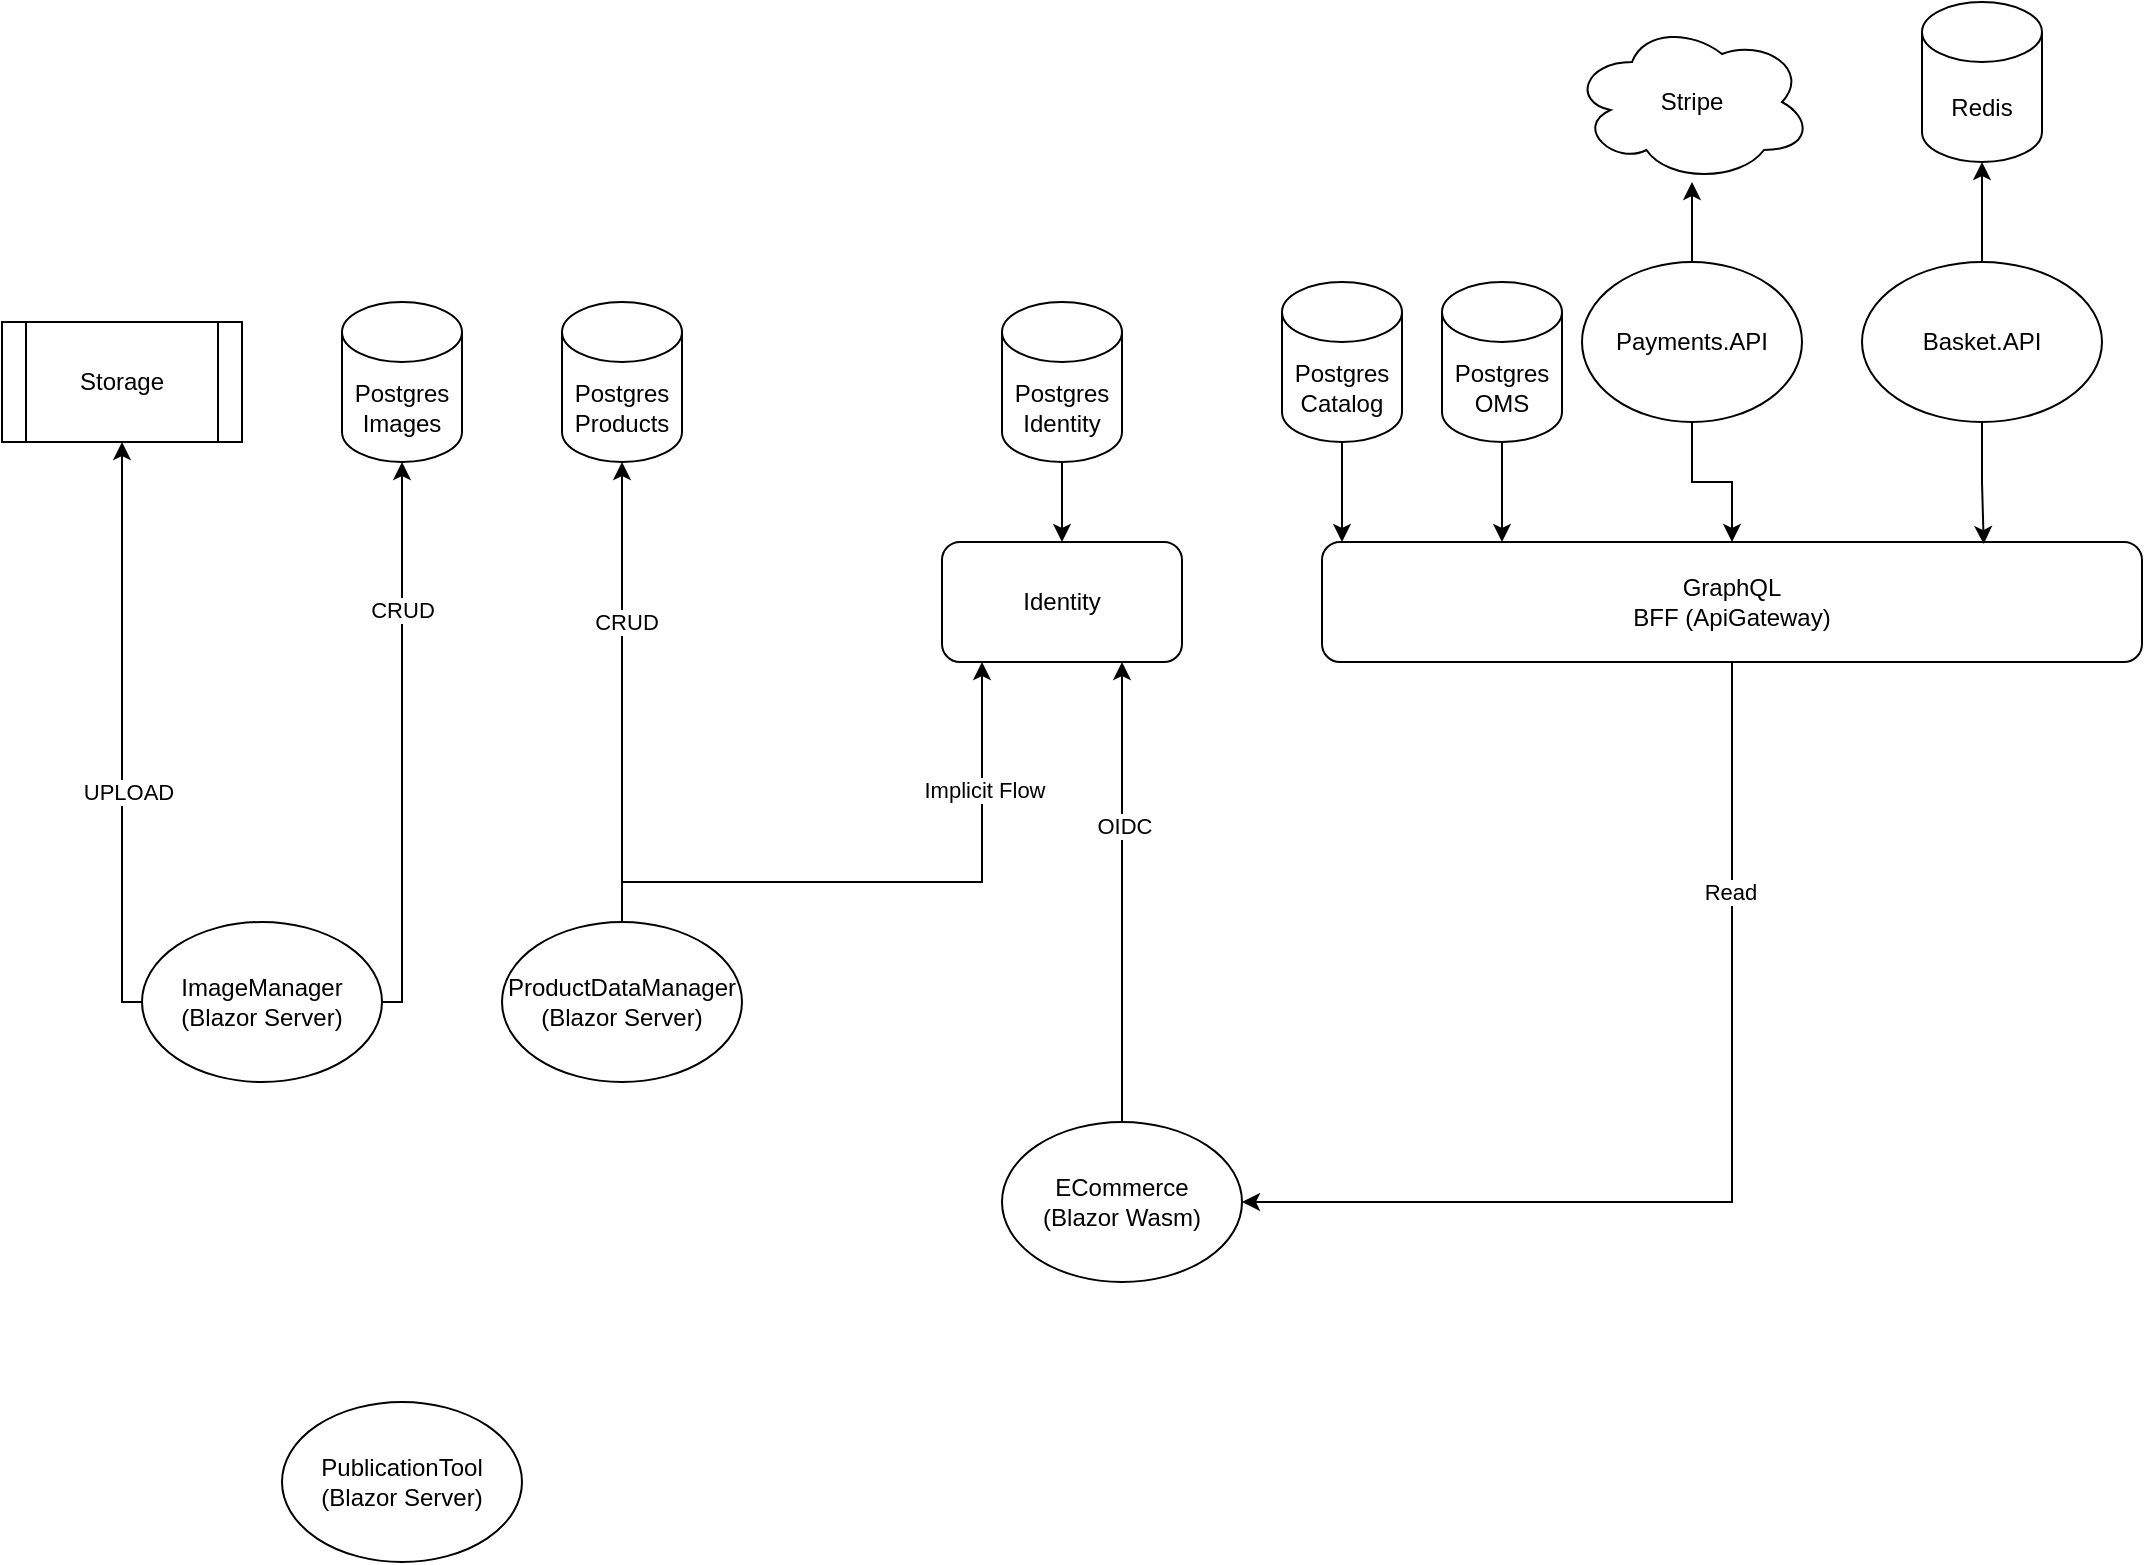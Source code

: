 <mxfile version="20.8.13" type="github"><diagram name="Page-1" id="laigqt-nS2VQjan_4VSc"><mxGraphModel dx="2124" dy="1777" grid="1" gridSize="10" guides="1" tooltips="1" connect="1" arrows="1" fold="1" page="1" pageScale="1" pageWidth="850" pageHeight="1100" math="0" shadow="0"><root><mxCell id="0"/><mxCell id="1" parent="0"/><mxCell id="cEPrI5RgWt2F6w14Lxc4-1" value="Identity" style="rounded=1;whiteSpace=wrap;html=1;" vertex="1" parent="1"><mxGeometry x="390" y="250" width="120" height="60" as="geometry"/></mxCell><mxCell id="cEPrI5RgWt2F6w14Lxc4-3" value="&lt;div&gt;Postgres&lt;/div&gt;&lt;div&gt;Products&lt;br&gt;&lt;/div&gt;" style="shape=cylinder3;whiteSpace=wrap;html=1;boundedLbl=1;backgroundOutline=1;size=15;" vertex="1" parent="1"><mxGeometry x="200" y="130" width="60" height="80" as="geometry"/></mxCell><mxCell id="cEPrI5RgWt2F6w14Lxc4-5" style="edgeStyle=orthogonalEdgeStyle;rounded=0;orthogonalLoop=1;jettySize=auto;html=1;exitX=0.5;exitY=1;exitDx=0;exitDy=0;exitPerimeter=0;entryX=0.5;entryY=0;entryDx=0;entryDy=0;" edge="1" parent="1" source="cEPrI5RgWt2F6w14Lxc4-4" target="cEPrI5RgWt2F6w14Lxc4-1"><mxGeometry relative="1" as="geometry"/></mxCell><mxCell id="cEPrI5RgWt2F6w14Lxc4-4" value="&lt;div&gt;Postgres&lt;/div&gt;&lt;div&gt;Identity&lt;/div&gt;" style="shape=cylinder3;whiteSpace=wrap;html=1;boundedLbl=1;backgroundOutline=1;size=15;" vertex="1" parent="1"><mxGeometry x="420" y="130" width="60" height="80" as="geometry"/></mxCell><mxCell id="cEPrI5RgWt2F6w14Lxc4-11" style="edgeStyle=orthogonalEdgeStyle;rounded=0;orthogonalLoop=1;jettySize=auto;html=1;" edge="1" parent="1" source="cEPrI5RgWt2F6w14Lxc4-7"><mxGeometry relative="1" as="geometry"><mxPoint x="410" y="310" as="targetPoint"/><Array as="points"><mxPoint x="230" y="420"/><mxPoint x="410" y="420"/><mxPoint x="410" y="310"/></Array></mxGeometry></mxCell><mxCell id="cEPrI5RgWt2F6w14Lxc4-12" value="Implicit Flow" style="edgeLabel;html=1;align=center;verticalAlign=middle;resizable=0;points=[];" vertex="1" connectable="0" parent="cEPrI5RgWt2F6w14Lxc4-11"><mxGeometry x="0.588" y="-1" relative="1" as="geometry"><mxPoint as="offset"/></mxGeometry></mxCell><mxCell id="cEPrI5RgWt2F6w14Lxc4-19" style="edgeStyle=orthogonalEdgeStyle;rounded=0;orthogonalLoop=1;jettySize=auto;html=1;entryX=0.5;entryY=1;entryDx=0;entryDy=0;entryPerimeter=0;" edge="1" parent="1" source="cEPrI5RgWt2F6w14Lxc4-7" target="cEPrI5RgWt2F6w14Lxc4-3"><mxGeometry relative="1" as="geometry"/></mxCell><mxCell id="cEPrI5RgWt2F6w14Lxc4-20" value="CRUD" style="edgeLabel;html=1;align=center;verticalAlign=middle;resizable=0;points=[];" vertex="1" connectable="0" parent="cEPrI5RgWt2F6w14Lxc4-19"><mxGeometry x="0.304" y="-2" relative="1" as="geometry"><mxPoint as="offset"/></mxGeometry></mxCell><mxCell id="cEPrI5RgWt2F6w14Lxc4-7" value="&lt;div&gt;ProductDataManager&lt;/div&gt;&lt;div&gt;(Blazor Server)&lt;br&gt;&lt;/div&gt;" style="ellipse;whiteSpace=wrap;html=1;" vertex="1" parent="1"><mxGeometry x="170" y="440" width="120" height="80" as="geometry"/></mxCell><mxCell id="cEPrI5RgWt2F6w14Lxc4-9" style="edgeStyle=orthogonalEdgeStyle;rounded=0;orthogonalLoop=1;jettySize=auto;html=1;exitX=0.5;exitY=0;exitDx=0;exitDy=0;entryX=0.75;entryY=1;entryDx=0;entryDy=0;" edge="1" parent="1" source="cEPrI5RgWt2F6w14Lxc4-8" target="cEPrI5RgWt2F6w14Lxc4-1"><mxGeometry relative="1" as="geometry"><Array as="points"><mxPoint x="480" y="440"/></Array></mxGeometry></mxCell><mxCell id="cEPrI5RgWt2F6w14Lxc4-10" value="&lt;div&gt;OIDC&lt;/div&gt;" style="edgeLabel;html=1;align=center;verticalAlign=middle;resizable=0;points=[];" vertex="1" connectable="0" parent="cEPrI5RgWt2F6w14Lxc4-9"><mxGeometry x="0.292" y="-1" relative="1" as="geometry"><mxPoint as="offset"/></mxGeometry></mxCell><mxCell id="cEPrI5RgWt2F6w14Lxc4-8" value="&lt;div&gt;ECommerce&lt;/div&gt;&lt;div&gt;(Blazor Wasm)&lt;br&gt;&lt;/div&gt;" style="ellipse;whiteSpace=wrap;html=1;" vertex="1" parent="1"><mxGeometry x="420" y="540" width="120" height="80" as="geometry"/></mxCell><mxCell id="cEPrI5RgWt2F6w14Lxc4-17" value="" style="edgeStyle=orthogonalEdgeStyle;rounded=0;orthogonalLoop=1;jettySize=auto;html=1;" edge="1" parent="1" source="cEPrI5RgWt2F6w14Lxc4-15" target="cEPrI5RgWt2F6w14Lxc4-16"><mxGeometry relative="1" as="geometry"><Array as="points"><mxPoint x="590" y="220"/><mxPoint x="590" y="220"/></Array></mxGeometry></mxCell><mxCell id="cEPrI5RgWt2F6w14Lxc4-15" value="&lt;div&gt;Postgres&lt;/div&gt;&lt;div&gt;Catalog&lt;br&gt;&lt;/div&gt;" style="shape=cylinder3;whiteSpace=wrap;html=1;boundedLbl=1;backgroundOutline=1;size=15;" vertex="1" parent="1"><mxGeometry x="560" y="120" width="60" height="80" as="geometry"/></mxCell><mxCell id="cEPrI5RgWt2F6w14Lxc4-18" style="edgeStyle=orthogonalEdgeStyle;rounded=0;orthogonalLoop=1;jettySize=auto;html=1;entryX=1;entryY=0.5;entryDx=0;entryDy=0;exitX=0.5;exitY=1;exitDx=0;exitDy=0;" edge="1" parent="1" source="cEPrI5RgWt2F6w14Lxc4-16" target="cEPrI5RgWt2F6w14Lxc4-8"><mxGeometry relative="1" as="geometry"/></mxCell><mxCell id="cEPrI5RgWt2F6w14Lxc4-26" value="Read" style="edgeLabel;html=1;align=center;verticalAlign=middle;resizable=0;points=[];" vertex="1" connectable="0" parent="cEPrI5RgWt2F6w14Lxc4-18"><mxGeometry x="-0.553" y="-1" relative="1" as="geometry"><mxPoint as="offset"/></mxGeometry></mxCell><mxCell id="cEPrI5RgWt2F6w14Lxc4-16" value="&lt;div&gt;GraphQL&lt;/div&gt;&lt;div&gt;BFF (ApiGateway)&lt;br&gt;&lt;/div&gt;" style="rounded=1;whiteSpace=wrap;html=1;" vertex="1" parent="1"><mxGeometry x="580" y="250" width="410" height="60" as="geometry"/></mxCell><mxCell id="cEPrI5RgWt2F6w14Lxc4-21" value="&lt;div&gt;PublicationTool&lt;br&gt;&lt;/div&gt;&lt;div&gt;(Blazor Server)&lt;br&gt;&lt;/div&gt;" style="ellipse;whiteSpace=wrap;html=1;" vertex="1" parent="1"><mxGeometry x="60" y="680" width="120" height="80" as="geometry"/></mxCell><mxCell id="cEPrI5RgWt2F6w14Lxc4-27" value="&lt;div&gt;Postgres&lt;/div&gt;&lt;div&gt;Images&lt;br&gt;&lt;/div&gt;" style="shape=cylinder3;whiteSpace=wrap;html=1;boundedLbl=1;backgroundOutline=1;size=15;" vertex="1" parent="1"><mxGeometry x="90" y="130" width="60" height="80" as="geometry"/></mxCell><mxCell id="cEPrI5RgWt2F6w14Lxc4-30" value="Storage" style="shape=process;whiteSpace=wrap;html=1;backgroundOutline=1;" vertex="1" parent="1"><mxGeometry x="-80" y="140" width="120" height="60" as="geometry"/></mxCell><mxCell id="cEPrI5RgWt2F6w14Lxc4-32" style="edgeStyle=orthogonalEdgeStyle;rounded=0;orthogonalLoop=1;jettySize=auto;html=1;entryX=0.5;entryY=1;entryDx=0;entryDy=0;entryPerimeter=0;" edge="1" parent="1" source="cEPrI5RgWt2F6w14Lxc4-31" target="cEPrI5RgWt2F6w14Lxc4-27"><mxGeometry relative="1" as="geometry"><Array as="points"><mxPoint x="120" y="380"/><mxPoint x="120" y="380"/></Array></mxGeometry></mxCell><mxCell id="cEPrI5RgWt2F6w14Lxc4-33" value="CRUD" style="edgeLabel;html=1;align=center;verticalAlign=middle;resizable=0;points=[];" vertex="1" connectable="0" parent="cEPrI5RgWt2F6w14Lxc4-32"><mxGeometry x="0.476" relative="1" as="geometry"><mxPoint as="offset"/></mxGeometry></mxCell><mxCell id="cEPrI5RgWt2F6w14Lxc4-34" style="edgeStyle=orthogonalEdgeStyle;rounded=0;orthogonalLoop=1;jettySize=auto;html=1;exitX=0;exitY=0.5;exitDx=0;exitDy=0;entryX=0.5;entryY=1;entryDx=0;entryDy=0;" edge="1" parent="1" source="cEPrI5RgWt2F6w14Lxc4-31" target="cEPrI5RgWt2F6w14Lxc4-30"><mxGeometry relative="1" as="geometry"><Array as="points"><mxPoint x="-20" y="480"/></Array></mxGeometry></mxCell><mxCell id="cEPrI5RgWt2F6w14Lxc4-35" value="UPLOAD" style="edgeLabel;html=1;align=center;verticalAlign=middle;resizable=0;points=[];" vertex="1" connectable="0" parent="cEPrI5RgWt2F6w14Lxc4-34"><mxGeometry x="-0.206" y="-3" relative="1" as="geometry"><mxPoint as="offset"/></mxGeometry></mxCell><mxCell id="cEPrI5RgWt2F6w14Lxc4-31" value="&lt;div&gt;ImageManager&lt;/div&gt;&lt;div&gt;(Blazor Server)&lt;br&gt;&lt;/div&gt;" style="ellipse;whiteSpace=wrap;html=1;" vertex="1" parent="1"><mxGeometry x="-10" y="440" width="120" height="80" as="geometry"/></mxCell><mxCell id="cEPrI5RgWt2F6w14Lxc4-45" style="edgeStyle=orthogonalEdgeStyle;rounded=0;orthogonalLoop=1;jettySize=auto;html=1;" edge="1" parent="1" source="cEPrI5RgWt2F6w14Lxc4-36" target="cEPrI5RgWt2F6w14Lxc4-44"><mxGeometry relative="1" as="geometry"/></mxCell><mxCell id="cEPrI5RgWt2F6w14Lxc4-51" style="edgeStyle=orthogonalEdgeStyle;rounded=0;orthogonalLoop=1;jettySize=auto;html=1;exitX=0.5;exitY=1;exitDx=0;exitDy=0;entryX=0.807;entryY=0.017;entryDx=0;entryDy=0;entryPerimeter=0;" edge="1" parent="1" source="cEPrI5RgWt2F6w14Lxc4-36" target="cEPrI5RgWt2F6w14Lxc4-16"><mxGeometry relative="1" as="geometry"/></mxCell><mxCell id="cEPrI5RgWt2F6w14Lxc4-36" value="&lt;div&gt;Basket.API&lt;br&gt;&lt;/div&gt;" style="ellipse;whiteSpace=wrap;html=1;" vertex="1" parent="1"><mxGeometry x="850" y="110" width="120" height="80" as="geometry"/></mxCell><mxCell id="cEPrI5RgWt2F6w14Lxc4-49" style="edgeStyle=orthogonalEdgeStyle;rounded=0;orthogonalLoop=1;jettySize=auto;html=1;exitX=0.5;exitY=1;exitDx=0;exitDy=0;entryX=0.5;entryY=0;entryDx=0;entryDy=0;" edge="1" parent="1" source="cEPrI5RgWt2F6w14Lxc4-38" target="cEPrI5RgWt2F6w14Lxc4-16"><mxGeometry relative="1" as="geometry"/></mxCell><mxCell id="cEPrI5RgWt2F6w14Lxc4-50" value="" style="edgeStyle=orthogonalEdgeStyle;rounded=0;orthogonalLoop=1;jettySize=auto;html=1;" edge="1" parent="1" source="cEPrI5RgWt2F6w14Lxc4-38" target="cEPrI5RgWt2F6w14Lxc4-40"><mxGeometry relative="1" as="geometry"/></mxCell><mxCell id="cEPrI5RgWt2F6w14Lxc4-38" value="&lt;div&gt;Payments.API&lt;br&gt;&lt;/div&gt;" style="ellipse;whiteSpace=wrap;html=1;" vertex="1" parent="1"><mxGeometry x="710" y="110" width="110" height="80" as="geometry"/></mxCell><mxCell id="cEPrI5RgWt2F6w14Lxc4-40" value="Stripe" style="ellipse;shape=cloud;whiteSpace=wrap;html=1;" vertex="1" parent="1"><mxGeometry x="705" y="-10" width="120" height="80" as="geometry"/></mxCell><mxCell id="cEPrI5RgWt2F6w14Lxc4-48" style="edgeStyle=orthogonalEdgeStyle;rounded=0;orthogonalLoop=1;jettySize=auto;html=1;exitX=0.5;exitY=1;exitDx=0;exitDy=0;exitPerimeter=0;" edge="1" parent="1" source="cEPrI5RgWt2F6w14Lxc4-42"><mxGeometry relative="1" as="geometry"><mxPoint x="670" y="250" as="targetPoint"/><Array as="points"><mxPoint x="670" y="250"/></Array></mxGeometry></mxCell><mxCell id="cEPrI5RgWt2F6w14Lxc4-42" value="&lt;div&gt;Postgres&lt;/div&gt;&lt;div&gt;OMS&lt;br&gt;&lt;/div&gt;" style="shape=cylinder3;whiteSpace=wrap;html=1;boundedLbl=1;backgroundOutline=1;size=15;" vertex="1" parent="1"><mxGeometry x="640" y="120" width="60" height="80" as="geometry"/></mxCell><mxCell id="cEPrI5RgWt2F6w14Lxc4-44" value="Redis" style="shape=cylinder3;whiteSpace=wrap;html=1;boundedLbl=1;backgroundOutline=1;size=15;" vertex="1" parent="1"><mxGeometry x="880" y="-20" width="60" height="80" as="geometry"/></mxCell></root></mxGraphModel></diagram></mxfile>